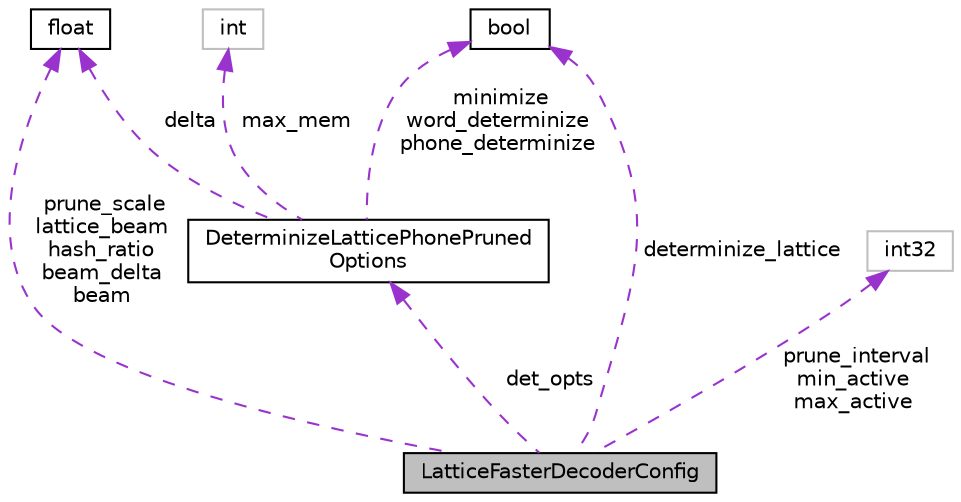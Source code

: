 digraph "LatticeFasterDecoderConfig"
{
  edge [fontname="Helvetica",fontsize="10",labelfontname="Helvetica",labelfontsize="10"];
  node [fontname="Helvetica",fontsize="10",shape=record];
  Node1 [label="LatticeFasterDecoderConfig",height=0.2,width=0.4,color="black", fillcolor="grey75", style="filled", fontcolor="black"];
  Node2 -> Node1 [dir="back",color="darkorchid3",fontsize="10",style="dashed",label=" prune_scale\nlattice_beam\nhash_ratio\nbeam_delta\nbeam" ,fontname="Helvetica"];
  Node2 [label="float",height=0.2,width=0.4,color="black", fillcolor="white", style="filled",URL="$classfloat.html"];
  Node3 -> Node1 [dir="back",color="darkorchid3",fontsize="10",style="dashed",label=" det_opts" ,fontname="Helvetica"];
  Node3 [label="DeterminizeLatticePhonePruned\lOptions",height=0.2,width=0.4,color="black", fillcolor="white", style="filled",URL="$structfst_1_1DeterminizeLatticePhonePrunedOptions.html"];
  Node2 -> Node3 [dir="back",color="darkorchid3",fontsize="10",style="dashed",label=" delta" ,fontname="Helvetica"];
  Node4 -> Node3 [dir="back",color="darkorchid3",fontsize="10",style="dashed",label=" max_mem" ,fontname="Helvetica"];
  Node4 [label="int",height=0.2,width=0.4,color="grey75", fillcolor="white", style="filled"];
  Node5 -> Node3 [dir="back",color="darkorchid3",fontsize="10",style="dashed",label=" minimize\nword_determinize\nphone_determinize" ,fontname="Helvetica"];
  Node5 [label="bool",height=0.2,width=0.4,color="black", fillcolor="white", style="filled",URL="$classbool.html"];
  Node5 -> Node1 [dir="back",color="darkorchid3",fontsize="10",style="dashed",label=" determinize_lattice" ,fontname="Helvetica"];
  Node6 -> Node1 [dir="back",color="darkorchid3",fontsize="10",style="dashed",label=" prune_interval\nmin_active\nmax_active" ,fontname="Helvetica"];
  Node6 [label="int32",height=0.2,width=0.4,color="grey75", fillcolor="white", style="filled"];
}
